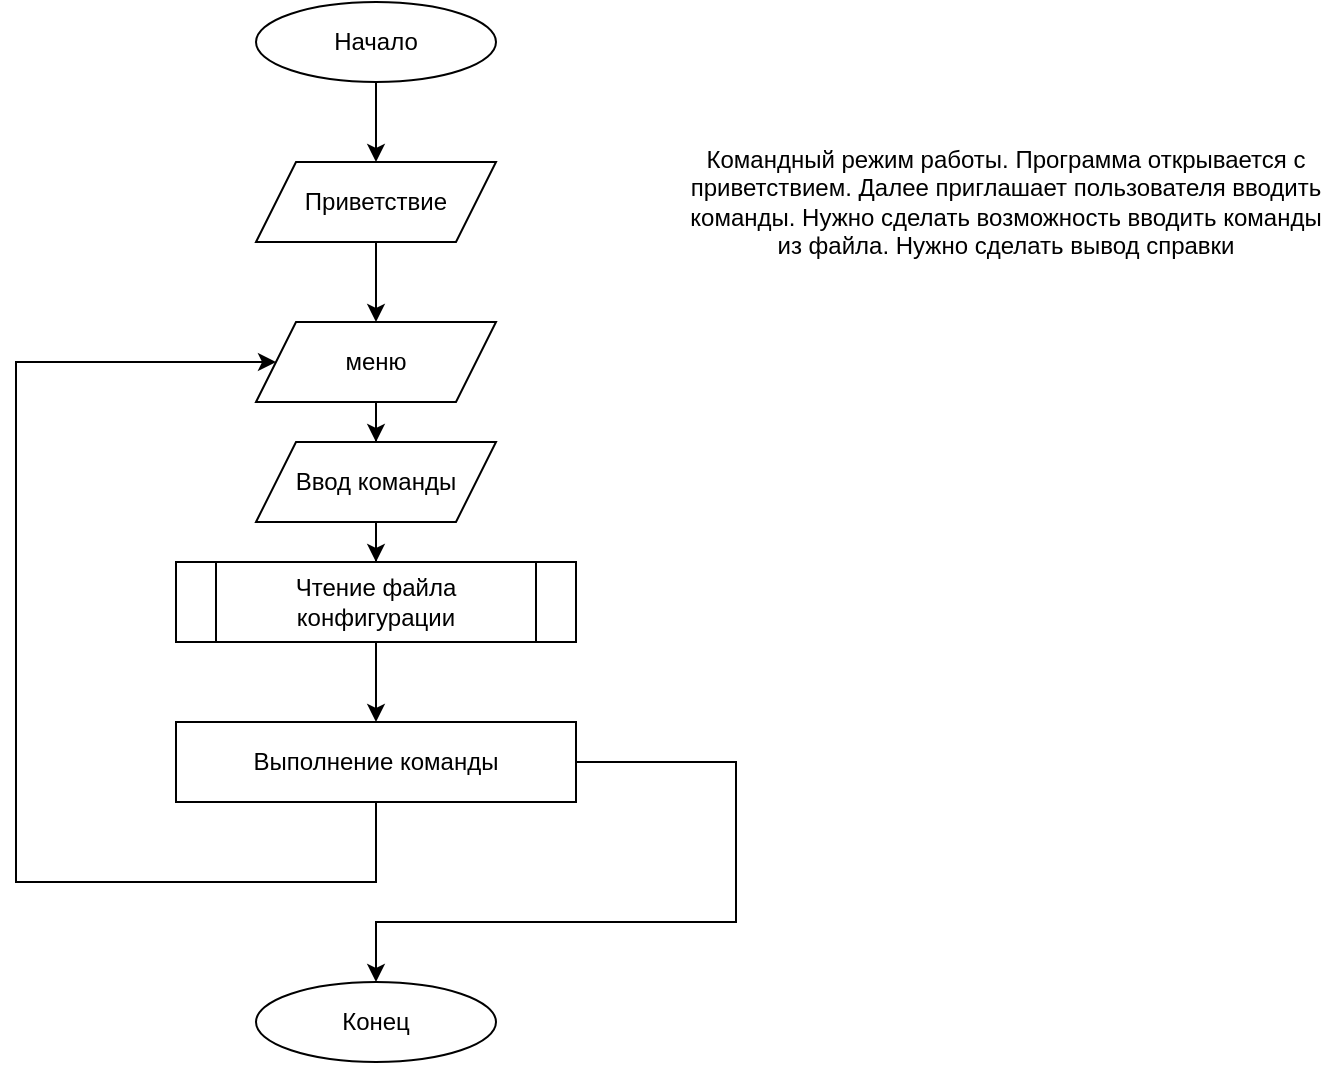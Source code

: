 <mxfile version="14.4.3" type="device"><diagram id="Lipcpzvq5HqGxZ9DC1_w" name="Страница 1"><mxGraphModel dx="749" dy="557" grid="1" gridSize="10" guides="0" tooltips="1" connect="1" arrows="1" fold="1" page="1" pageScale="1" pageWidth="827" pageHeight="1169" math="0" shadow="0"><root><mxCell id="0"/><mxCell id="1" parent="0"/><mxCell id="R9v69tYnHETfoQDz8_91-12" style="edgeStyle=orthogonalEdgeStyle;rounded=0;orthogonalLoop=1;jettySize=auto;html=1;entryX=0.5;entryY=0;entryDx=0;entryDy=0;" edge="1" parent="1" source="R9v69tYnHETfoQDz8_91-1" target="R9v69tYnHETfoQDz8_91-15"><mxGeometry relative="1" as="geometry"><mxPoint x="220" y="120" as="targetPoint"/></mxGeometry></mxCell><mxCell id="R9v69tYnHETfoQDz8_91-1" value="Начало" style="ellipse;whiteSpace=wrap;html=1;" vertex="1" parent="1"><mxGeometry x="160" y="40" width="120" height="40" as="geometry"/></mxCell><mxCell id="R9v69tYnHETfoQDz8_91-2" value="Конец" style="ellipse;whiteSpace=wrap;html=1;" vertex="1" parent="1"><mxGeometry x="160" y="530" width="120" height="40" as="geometry"/></mxCell><mxCell id="R9v69tYnHETfoQDz8_91-9" value="Командный режим работы. Программа открывается с приветствием. Далее приглашает пользователя вводить команды. Нужно сделать возможность вводить команды из файла. Нужно сделать вывод справки" style="text;html=1;strokeColor=none;fillColor=none;align=center;verticalAlign=middle;whiteSpace=wrap;rounded=0;" vertex="1" parent="1"><mxGeometry x="370" y="60" width="330" height="160" as="geometry"/></mxCell><mxCell id="R9v69tYnHETfoQDz8_91-10" value="Ввод команды" style="shape=parallelogram;perimeter=parallelogramPerimeter;whiteSpace=wrap;html=1;fixedSize=1;" vertex="1" parent="1"><mxGeometry x="160" y="260" width="120" height="40" as="geometry"/></mxCell><mxCell id="R9v69tYnHETfoQDz8_91-15" value="Приветствие" style="shape=parallelogram;perimeter=parallelogramPerimeter;whiteSpace=wrap;html=1;fixedSize=1;" vertex="1" parent="1"><mxGeometry x="160" y="120" width="120" height="40" as="geometry"/></mxCell><mxCell id="R9v69tYnHETfoQDz8_91-20" style="edgeStyle=orthogonalEdgeStyle;rounded=0;orthogonalLoop=1;jettySize=auto;html=1;entryX=0.5;entryY=0;entryDx=0;entryDy=0;" edge="1" parent="1" source="R9v69tYnHETfoQDz8_91-16" target="R9v69tYnHETfoQDz8_91-10"><mxGeometry relative="1" as="geometry"/></mxCell><mxCell id="R9v69tYnHETfoQDz8_91-16" value="меню" style="shape=parallelogram;perimeter=parallelogramPerimeter;whiteSpace=wrap;html=1;fixedSize=1;" vertex="1" parent="1"><mxGeometry x="160" y="200" width="120" height="40" as="geometry"/></mxCell><mxCell id="R9v69tYnHETfoQDz8_91-17" style="edgeStyle=orthogonalEdgeStyle;rounded=0;orthogonalLoop=1;jettySize=auto;html=1;entryX=0.5;entryY=0;entryDx=0;entryDy=0;exitX=0.5;exitY=1;exitDx=0;exitDy=0;" edge="1" parent="1" source="R9v69tYnHETfoQDz8_91-15" target="R9v69tYnHETfoQDz8_91-16"><mxGeometry relative="1" as="geometry"><mxPoint x="220" y="160.0" as="sourcePoint"/><mxPoint x="220" y="260.0" as="targetPoint"/></mxGeometry></mxCell><mxCell id="R9v69tYnHETfoQDz8_91-18" value="Чтение файла конфигурации" style="shape=process;whiteSpace=wrap;html=1;backgroundOutline=1;" vertex="1" parent="1"><mxGeometry x="120" y="320" width="200" height="40" as="geometry"/></mxCell><mxCell id="R9v69tYnHETfoQDz8_91-21" style="edgeStyle=orthogonalEdgeStyle;rounded=0;orthogonalLoop=1;jettySize=auto;html=1;entryX=0.5;entryY=0;entryDx=0;entryDy=0;" edge="1" parent="1" source="R9v69tYnHETfoQDz8_91-10" target="R9v69tYnHETfoQDz8_91-18"><mxGeometry relative="1" as="geometry"><mxPoint x="220" y="300.0" as="sourcePoint"/><mxPoint x="220" y="440.0" as="targetPoint"/></mxGeometry></mxCell><mxCell id="R9v69tYnHETfoQDz8_91-24" style="edgeStyle=orthogonalEdgeStyle;rounded=0;orthogonalLoop=1;jettySize=auto;html=1;entryX=0;entryY=0.5;entryDx=0;entryDy=0;" edge="1" parent="1" source="R9v69tYnHETfoQDz8_91-22" target="R9v69tYnHETfoQDz8_91-16"><mxGeometry relative="1" as="geometry"><mxPoint x="80" y="220" as="targetPoint"/><Array as="points"><mxPoint x="220" y="480"/><mxPoint x="40" y="480"/><mxPoint x="40" y="220"/></Array></mxGeometry></mxCell><mxCell id="R9v69tYnHETfoQDz8_91-25" style="edgeStyle=orthogonalEdgeStyle;rounded=0;orthogonalLoop=1;jettySize=auto;html=1;entryX=0.5;entryY=0;entryDx=0;entryDy=0;" edge="1" parent="1" source="R9v69tYnHETfoQDz8_91-22" target="R9v69tYnHETfoQDz8_91-2"><mxGeometry relative="1" as="geometry"><mxPoint x="340" y="500" as="targetPoint"/><Array as="points"><mxPoint x="400" y="420"/><mxPoint x="400" y="500"/><mxPoint x="220" y="500"/></Array></mxGeometry></mxCell><mxCell id="R9v69tYnHETfoQDz8_91-22" value="Выполнение команды" style="rounded=0;whiteSpace=wrap;html=1;" vertex="1" parent="1"><mxGeometry x="120" y="400" width="200" height="40" as="geometry"/></mxCell><mxCell id="R9v69tYnHETfoQDz8_91-23" style="edgeStyle=orthogonalEdgeStyle;rounded=0;orthogonalLoop=1;jettySize=auto;html=1;entryX=0.5;entryY=0;entryDx=0;entryDy=0;" edge="1" parent="1" source="R9v69tYnHETfoQDz8_91-18" target="R9v69tYnHETfoQDz8_91-22"><mxGeometry relative="1" as="geometry"><mxPoint x="220" y="380.0" as="sourcePoint"/><mxPoint x="220" y="490" as="targetPoint"/></mxGeometry></mxCell></root></mxGraphModel></diagram></mxfile>